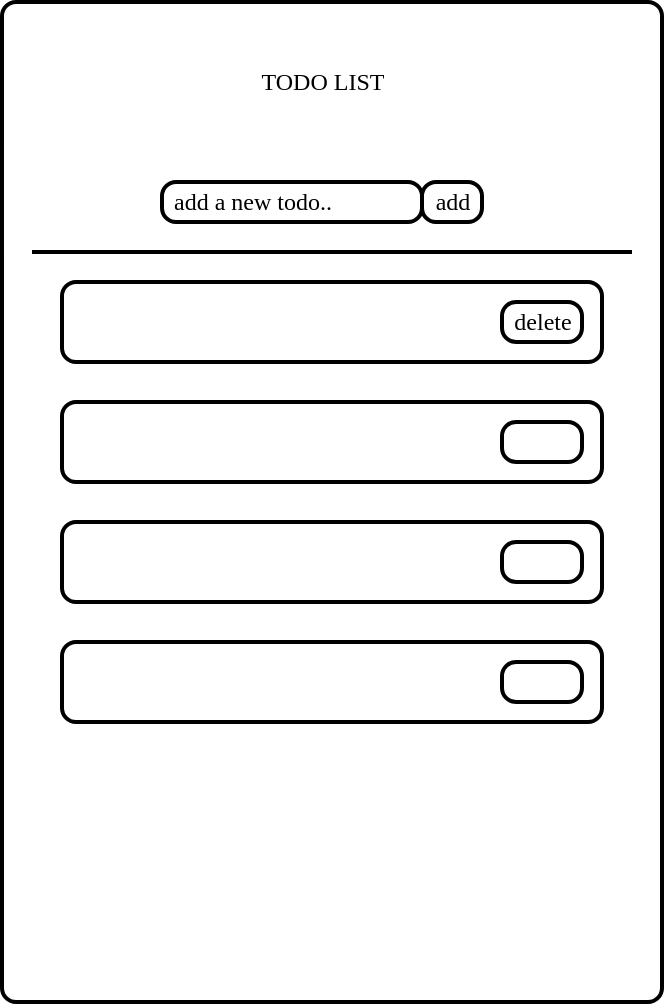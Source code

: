 <mxfile version="15.8.2" type="device"><diagram id="d1b5-PT7g0z__9Iehm7w" name="Page-1"><mxGraphModel dx="1662" dy="802" grid="1" gridSize="10" guides="1" tooltips="1" connect="1" arrows="1" fold="1" page="1" pageScale="1" pageWidth="850" pageHeight="1100" math="0" shadow="0"><root><mxCell id="0"/><mxCell id="1" parent="0"/><mxCell id="LE04-skPE4rAfPWzYdrR-1" value="&lt;h2&gt;&lt;br&gt;&lt;/h2&gt;" style="rounded=1;whiteSpace=wrap;html=1;absoluteArcSize=1;arcSize=14;strokeWidth=2;fontFamily=Tahoma;" vertex="1" parent="1"><mxGeometry x="280" y="120" width="330" height="500" as="geometry"/></mxCell><mxCell id="LE04-skPE4rAfPWzYdrR-3" value="" style="line;strokeWidth=2;html=1;fillColor=#FFFFFF;" vertex="1" parent="1"><mxGeometry x="295" y="240" width="300" height="10" as="geometry"/></mxCell><mxCell id="LE04-skPE4rAfPWzYdrR-4" value="" style="rounded=1;whiteSpace=wrap;html=1;absoluteArcSize=1;arcSize=14;strokeWidth=2;fillColor=#FFFFFF;" vertex="1" parent="1"><mxGeometry x="360" y="210" width="130" height="20" as="geometry"/></mxCell><mxCell id="LE04-skPE4rAfPWzYdrR-5" value="" style="rounded=1;whiteSpace=wrap;html=1;absoluteArcSize=1;arcSize=14;strokeWidth=2;fillColor=#FFFFFF;" vertex="1" parent="1"><mxGeometry x="490" y="210" width="30" height="20" as="geometry"/></mxCell><mxCell id="LE04-skPE4rAfPWzYdrR-9" value="" style="rounded=1;whiteSpace=wrap;html=1;absoluteArcSize=1;arcSize=14;strokeWidth=2;fillColor=#FFFFFF;" vertex="1" parent="1"><mxGeometry x="310" y="260" width="270" height="40" as="geometry"/></mxCell><mxCell id="LE04-skPE4rAfPWzYdrR-13" value="" style="rounded=1;whiteSpace=wrap;html=1;absoluteArcSize=1;arcSize=14;strokeWidth=2;fillColor=#FFFFFF;" vertex="1" parent="1"><mxGeometry x="310" y="320" width="270" height="40" as="geometry"/></mxCell><mxCell id="LE04-skPE4rAfPWzYdrR-14" value="" style="rounded=1;whiteSpace=wrap;html=1;absoluteArcSize=1;arcSize=14;strokeWidth=2;fillColor=#FFFFFF;" vertex="1" parent="1"><mxGeometry x="310" y="380" width="270" height="40" as="geometry"/></mxCell><mxCell id="LE04-skPE4rAfPWzYdrR-15" value="" style="rounded=1;whiteSpace=wrap;html=1;absoluteArcSize=1;arcSize=14;strokeWidth=2;fillColor=#FFFFFF;" vertex="1" parent="1"><mxGeometry x="310" y="440" width="270" height="40" as="geometry"/></mxCell><mxCell id="LE04-skPE4rAfPWzYdrR-17" value="" style="rounded=1;whiteSpace=wrap;html=1;absoluteArcSize=1;arcSize=14;strokeWidth=2;fillColor=#FFFFFF;" vertex="1" parent="1"><mxGeometry x="530" y="270" width="40" height="20" as="geometry"/></mxCell><mxCell id="LE04-skPE4rAfPWzYdrR-18" value="" style="rounded=1;whiteSpace=wrap;html=1;absoluteArcSize=1;arcSize=14;strokeWidth=2;fillColor=#FFFFFF;" vertex="1" parent="1"><mxGeometry x="530" y="330" width="40" height="20" as="geometry"/></mxCell><mxCell id="LE04-skPE4rAfPWzYdrR-19" value="" style="rounded=1;whiteSpace=wrap;html=1;absoluteArcSize=1;arcSize=14;strokeWidth=2;fillColor=#FFFFFF;" vertex="1" parent="1"><mxGeometry x="530" y="390" width="40" height="20" as="geometry"/></mxCell><mxCell id="LE04-skPE4rAfPWzYdrR-20" value="" style="rounded=1;whiteSpace=wrap;html=1;absoluteArcSize=1;arcSize=14;strokeWidth=2;fillColor=#FFFFFF;" vertex="1" parent="1"><mxGeometry x="530" y="450" width="40" height="20" as="geometry"/></mxCell><mxCell id="LE04-skPE4rAfPWzYdrR-21" value="TODO LIST" style="text;html=1;align=center;verticalAlign=middle;resizable=0;points=[];autosize=1;strokeColor=none;fillColor=none;fontFamily=Tahoma;" vertex="1" parent="1"><mxGeometry x="400" y="150" width="80" height="20" as="geometry"/></mxCell><mxCell id="LE04-skPE4rAfPWzYdrR-22" value="add a new todo.." style="text;html=1;align=center;verticalAlign=middle;resizable=0;points=[];autosize=1;strokeColor=none;fillColor=none;fontFamily=Tahoma;" vertex="1" parent="1"><mxGeometry x="350" y="210" width="110" height="20" as="geometry"/></mxCell><mxCell id="LE04-skPE4rAfPWzYdrR-23" value="add" style="text;html=1;align=center;verticalAlign=middle;resizable=0;points=[];autosize=1;strokeColor=none;fillColor=none;fontFamily=Tahoma;" vertex="1" parent="1"><mxGeometry x="485" y="210" width="40" height="20" as="geometry"/></mxCell><mxCell id="LE04-skPE4rAfPWzYdrR-24" value="delete" style="text;html=1;align=center;verticalAlign=middle;resizable=0;points=[];autosize=1;strokeColor=none;fillColor=none;fontFamily=Tahoma;" vertex="1" parent="1"><mxGeometry x="525" y="270" width="50" height="20" as="geometry"/></mxCell></root></mxGraphModel></diagram></mxfile>